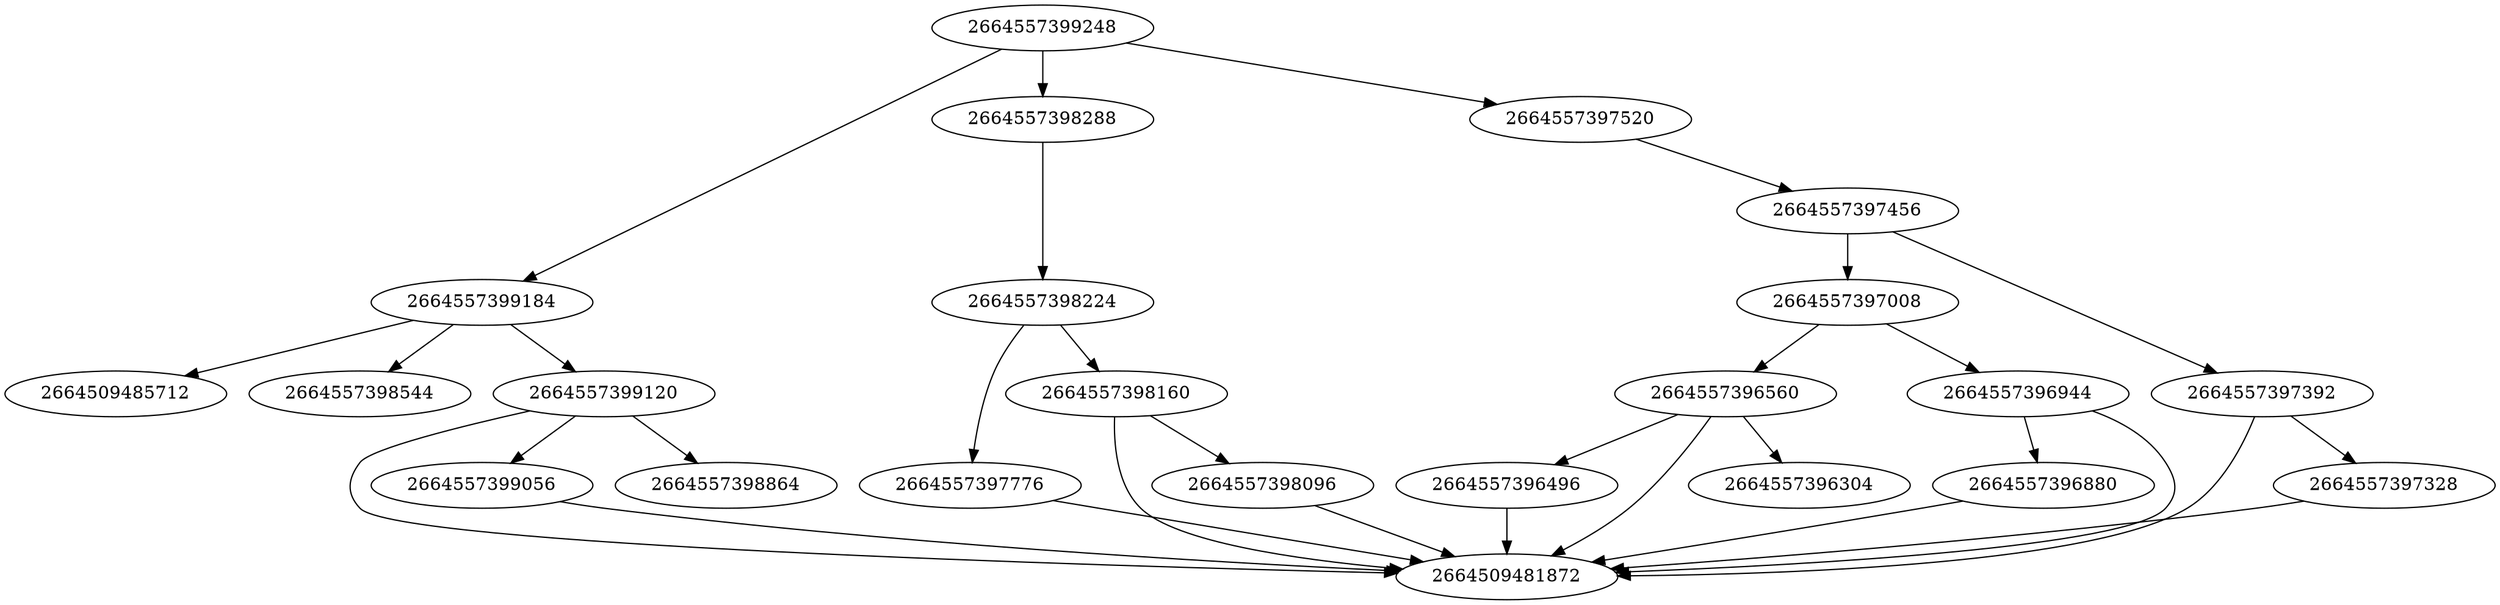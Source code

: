 strict digraph {
2664557396496 [type=Name];
2664557396880 [type=Name];
2664557397008 [type=Call];
2664557397776 [type=Name];
2664557399184 [type=Compare];
2664509481872 [type=Load];
2664557398288 [type=Expr];
2664509485712 [type=Eq];
2664557397520 [type=Expr];
2664557398544 [type=Constant];
2664557398160 [type=Attribute];
2664557399056 [type=Name];
2664557396560 [type=Subscript];
2664557398224 [type=Call];
2664557398864 [type=Constant];
2664557396944 [type=Attribute];
2664557398096 [type=Name];
2664557396304 [type=Constant];
2664557399120 [type=Subscript];
2664557399248 [type=If];
2664557397328 [type=Name];
2664557397456 [type=Call];
2664557397392 [type=Attribute];
2664557396496 -> 2664509481872;
2664557396880 -> 2664509481872;
2664557397008 -> 2664557396944;
2664557397008 -> 2664557396560;
2664557397776 -> 2664509481872;
2664557399184 -> 2664557399120;
2664557399184 -> 2664509485712;
2664557399184 -> 2664557398544;
2664557398288 -> 2664557398224;
2664557397520 -> 2664557397456;
2664557398160 -> 2664557398096;
2664557398160 -> 2664509481872;
2664557399056 -> 2664509481872;
2664557396560 -> 2664557396496;
2664557396560 -> 2664557396304;
2664557396560 -> 2664509481872;
2664557398224 -> 2664557398160;
2664557398224 -> 2664557397776;
2664557396944 -> 2664557396880;
2664557396944 -> 2664509481872;
2664557398096 -> 2664509481872;
2664557399120 -> 2664557399056;
2664557399120 -> 2664557398864;
2664557399120 -> 2664509481872;
2664557399248 -> 2664557399184;
2664557399248 -> 2664557398288;
2664557399248 -> 2664557397520;
2664557397328 -> 2664509481872;
2664557397456 -> 2664557397392;
2664557397456 -> 2664557397008;
2664557397392 -> 2664557397328;
2664557397392 -> 2664509481872;
}
